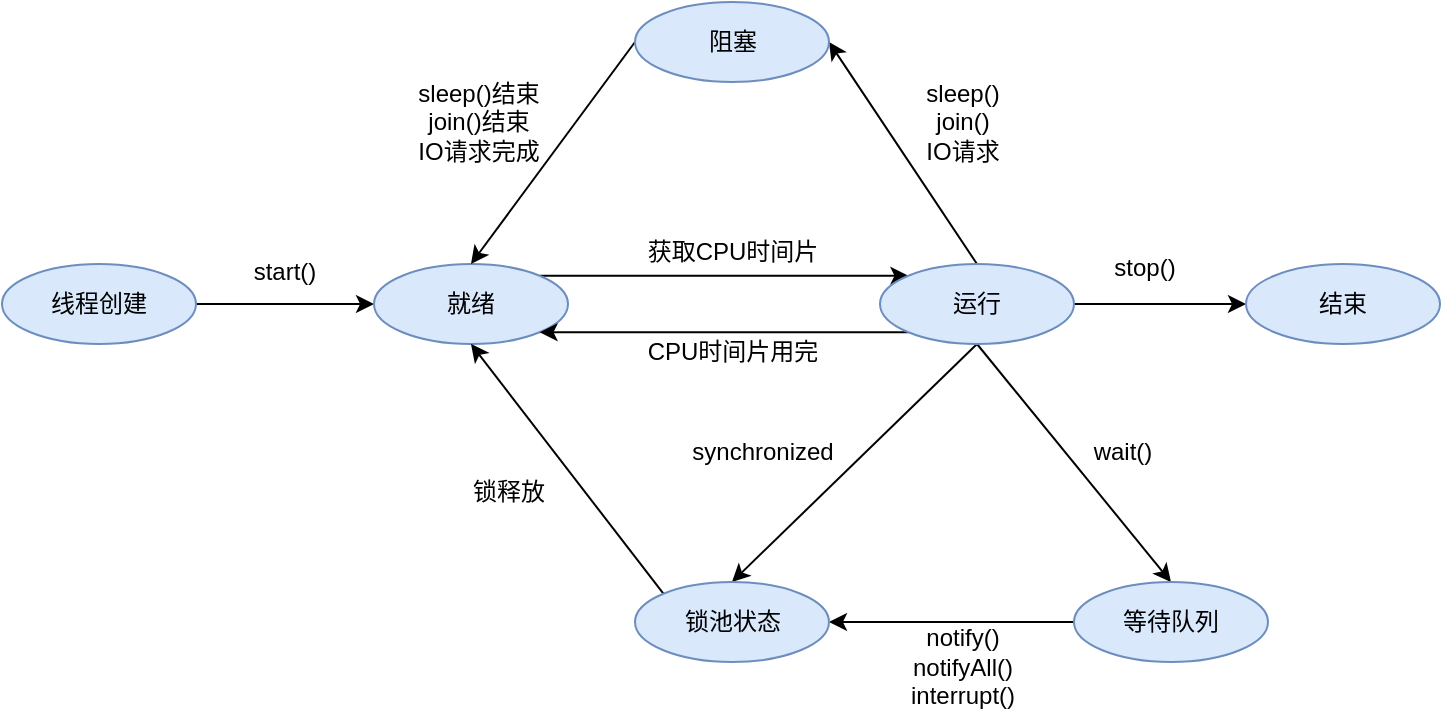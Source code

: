 <mxfile version="24.7.4">
  <diagram name="Page-1" id="b-CTBs2derHW3EXyugA0">
    <mxGraphModel dx="1077" dy="659" grid="1" gridSize="10" guides="1" tooltips="1" connect="1" arrows="1" fold="1" page="1" pageScale="1" pageWidth="850" pageHeight="1100" math="0" shadow="0">
      <root>
        <mxCell id="0" />
        <mxCell id="1" parent="0" />
        <mxCell id="y0FiDp1HF2YECac0qwNA-7" style="edgeStyle=orthogonalEdgeStyle;rounded=0;orthogonalLoop=1;jettySize=auto;html=1;exitX=1;exitY=0.5;exitDx=0;exitDy=0;entryX=0;entryY=0.5;entryDx=0;entryDy=0;" edge="1" parent="1" source="y0FiDp1HF2YECac0qwNA-1" target="y0FiDp1HF2YECac0qwNA-2">
          <mxGeometry relative="1" as="geometry" />
        </mxCell>
        <mxCell id="y0FiDp1HF2YECac0qwNA-1" value="线程创建" style="ellipse;whiteSpace=wrap;html=1;fillColor=#dae8fc;strokeColor=#6c8ebf;" vertex="1" parent="1">
          <mxGeometry x="60" y="341" width="97" height="40" as="geometry" />
        </mxCell>
        <mxCell id="y0FiDp1HF2YECac0qwNA-10" style="edgeStyle=orthogonalEdgeStyle;rounded=0;orthogonalLoop=1;jettySize=auto;html=1;exitX=1;exitY=0;exitDx=0;exitDy=0;entryX=0;entryY=0;entryDx=0;entryDy=0;" edge="1" parent="1" source="y0FiDp1HF2YECac0qwNA-2" target="y0FiDp1HF2YECac0qwNA-3">
          <mxGeometry relative="1" as="geometry" />
        </mxCell>
        <mxCell id="y0FiDp1HF2YECac0qwNA-2" value="就绪" style="ellipse;whiteSpace=wrap;html=1;fillColor=#dae8fc;strokeColor=#6c8ebf;" vertex="1" parent="1">
          <mxGeometry x="246" y="341" width="97" height="40" as="geometry" />
        </mxCell>
        <mxCell id="y0FiDp1HF2YECac0qwNA-12" style="edgeStyle=orthogonalEdgeStyle;rounded=0;orthogonalLoop=1;jettySize=auto;html=1;exitX=0;exitY=1;exitDx=0;exitDy=0;entryX=1;entryY=1;entryDx=0;entryDy=0;" edge="1" parent="1" source="y0FiDp1HF2YECac0qwNA-3" target="y0FiDp1HF2YECac0qwNA-2">
          <mxGeometry relative="1" as="geometry" />
        </mxCell>
        <mxCell id="y0FiDp1HF2YECac0qwNA-14" style="rounded=0;orthogonalLoop=1;jettySize=auto;html=1;exitX=0.5;exitY=0;exitDx=0;exitDy=0;entryX=1;entryY=0.5;entryDx=0;entryDy=0;" edge="1" parent="1" source="y0FiDp1HF2YECac0qwNA-3" target="y0FiDp1HF2YECac0qwNA-4">
          <mxGeometry relative="1" as="geometry" />
        </mxCell>
        <mxCell id="y0FiDp1HF2YECac0qwNA-20" style="rounded=0;orthogonalLoop=1;jettySize=auto;html=1;exitX=0.5;exitY=1;exitDx=0;exitDy=0;entryX=0.5;entryY=0;entryDx=0;entryDy=0;" edge="1" parent="1" source="y0FiDp1HF2YECac0qwNA-3" target="y0FiDp1HF2YECac0qwNA-18">
          <mxGeometry relative="1" as="geometry" />
        </mxCell>
        <mxCell id="y0FiDp1HF2YECac0qwNA-22" style="rounded=0;orthogonalLoop=1;jettySize=auto;html=1;exitX=0.5;exitY=1;exitDx=0;exitDy=0;entryX=0.5;entryY=0;entryDx=0;entryDy=0;" edge="1" parent="1" source="y0FiDp1HF2YECac0qwNA-3" target="y0FiDp1HF2YECac0qwNA-19">
          <mxGeometry relative="1" as="geometry" />
        </mxCell>
        <mxCell id="y0FiDp1HF2YECac0qwNA-30" style="edgeStyle=orthogonalEdgeStyle;rounded=0;orthogonalLoop=1;jettySize=auto;html=1;exitX=1;exitY=0.5;exitDx=0;exitDy=0;entryX=0;entryY=0.5;entryDx=0;entryDy=0;" edge="1" parent="1" source="y0FiDp1HF2YECac0qwNA-3" target="y0FiDp1HF2YECac0qwNA-5">
          <mxGeometry relative="1" as="geometry" />
        </mxCell>
        <mxCell id="y0FiDp1HF2YECac0qwNA-3" value="运行" style="ellipse;whiteSpace=wrap;html=1;fillColor=#dae8fc;strokeColor=#6c8ebf;" vertex="1" parent="1">
          <mxGeometry x="499" y="341" width="97" height="40" as="geometry" />
        </mxCell>
        <mxCell id="y0FiDp1HF2YECac0qwNA-16" style="rounded=0;orthogonalLoop=1;jettySize=auto;html=1;exitX=0;exitY=0.5;exitDx=0;exitDy=0;entryX=0.5;entryY=0;entryDx=0;entryDy=0;" edge="1" parent="1" source="y0FiDp1HF2YECac0qwNA-4" target="y0FiDp1HF2YECac0qwNA-2">
          <mxGeometry relative="1" as="geometry" />
        </mxCell>
        <mxCell id="y0FiDp1HF2YECac0qwNA-4" value="阻塞" style="ellipse;whiteSpace=wrap;html=1;fillColor=#dae8fc;strokeColor=#6c8ebf;" vertex="1" parent="1">
          <mxGeometry x="376.5" y="210" width="97" height="40" as="geometry" />
        </mxCell>
        <mxCell id="y0FiDp1HF2YECac0qwNA-5" value="结束" style="ellipse;whiteSpace=wrap;html=1;fillColor=#dae8fc;strokeColor=#6c8ebf;" vertex="1" parent="1">
          <mxGeometry x="682" y="341" width="97" height="40" as="geometry" />
        </mxCell>
        <mxCell id="y0FiDp1HF2YECac0qwNA-8" value="start()" style="text;html=1;align=center;verticalAlign=middle;resizable=0;points=[];autosize=1;strokeColor=none;fillColor=none;" vertex="1" parent="1">
          <mxGeometry x="171" y="330" width="60" height="30" as="geometry" />
        </mxCell>
        <mxCell id="y0FiDp1HF2YECac0qwNA-11" value="&lt;div&gt;获取CPU时间片&lt;/div&gt;" style="text;html=1;align=center;verticalAlign=middle;resizable=0;points=[];autosize=1;strokeColor=none;fillColor=none;" vertex="1" parent="1">
          <mxGeometry x="370" y="320" width="110" height="30" as="geometry" />
        </mxCell>
        <mxCell id="y0FiDp1HF2YECac0qwNA-13" value="CPU时间片用完" style="text;html=1;align=center;verticalAlign=middle;resizable=0;points=[];autosize=1;strokeColor=none;fillColor=none;" vertex="1" parent="1">
          <mxGeometry x="370" y="370" width="110" height="30" as="geometry" />
        </mxCell>
        <mxCell id="y0FiDp1HF2YECac0qwNA-15" value="&lt;div&gt;sleep()&lt;/div&gt;&lt;div&gt;join()&lt;/div&gt;IO请求" style="text;html=1;align=center;verticalAlign=middle;resizable=0;points=[];autosize=1;strokeColor=none;fillColor=none;" vertex="1" parent="1">
          <mxGeometry x="510" y="240" width="60" height="60" as="geometry" />
        </mxCell>
        <mxCell id="y0FiDp1HF2YECac0qwNA-17" value="&lt;div&gt;sleep()结束&lt;/div&gt;&lt;div&gt;join()结束&lt;/div&gt;IO请求完成" style="text;html=1;align=center;verticalAlign=middle;resizable=0;points=[];autosize=1;strokeColor=none;fillColor=none;" vertex="1" parent="1">
          <mxGeometry x="253" y="240" width="90" height="60" as="geometry" />
        </mxCell>
        <mxCell id="y0FiDp1HF2YECac0qwNA-24" style="edgeStyle=orthogonalEdgeStyle;rounded=0;orthogonalLoop=1;jettySize=auto;html=1;exitX=0;exitY=0.5;exitDx=0;exitDy=0;entryX=1;entryY=0.5;entryDx=0;entryDy=0;" edge="1" parent="1" source="y0FiDp1HF2YECac0qwNA-18" target="y0FiDp1HF2YECac0qwNA-19">
          <mxGeometry relative="1" as="geometry" />
        </mxCell>
        <mxCell id="y0FiDp1HF2YECac0qwNA-18" value="等待队列" style="ellipse;whiteSpace=wrap;html=1;fillColor=#dae8fc;strokeColor=#6c8ebf;" vertex="1" parent="1">
          <mxGeometry x="596" y="500" width="97" height="40" as="geometry" />
        </mxCell>
        <mxCell id="y0FiDp1HF2YECac0qwNA-28" style="rounded=0;orthogonalLoop=1;jettySize=auto;html=1;exitX=0;exitY=0;exitDx=0;exitDy=0;entryX=0.5;entryY=1;entryDx=0;entryDy=0;" edge="1" parent="1" source="y0FiDp1HF2YECac0qwNA-19" target="y0FiDp1HF2YECac0qwNA-2">
          <mxGeometry relative="1" as="geometry" />
        </mxCell>
        <mxCell id="y0FiDp1HF2YECac0qwNA-19" value="锁池状态" style="ellipse;whiteSpace=wrap;html=1;fillColor=#dae8fc;strokeColor=#6c8ebf;" vertex="1" parent="1">
          <mxGeometry x="376.5" y="500" width="97" height="40" as="geometry" />
        </mxCell>
        <mxCell id="y0FiDp1HF2YECac0qwNA-21" value="wait()" style="text;html=1;align=center;verticalAlign=middle;resizable=0;points=[];autosize=1;strokeColor=none;fillColor=none;" vertex="1" parent="1">
          <mxGeometry x="590" y="420" width="60" height="30" as="geometry" />
        </mxCell>
        <mxCell id="y0FiDp1HF2YECac0qwNA-23" value="synchronized" style="text;html=1;align=center;verticalAlign=middle;resizable=0;points=[];autosize=1;strokeColor=none;fillColor=none;" vertex="1" parent="1">
          <mxGeometry x="390" y="420" width="100" height="30" as="geometry" />
        </mxCell>
        <mxCell id="y0FiDp1HF2YECac0qwNA-26" value="&lt;div&gt;&lt;br&gt;&lt;/div&gt;&lt;div&gt;notify()&lt;/div&gt;&lt;div&gt;notifyAll()&lt;/div&gt;interrupt()" style="text;html=1;align=center;verticalAlign=middle;resizable=0;points=[];autosize=1;strokeColor=none;fillColor=none;" vertex="1" parent="1">
          <mxGeometry x="500" y="500" width="80" height="70" as="geometry" />
        </mxCell>
        <mxCell id="y0FiDp1HF2YECac0qwNA-29" value="锁释放" style="text;html=1;align=center;verticalAlign=middle;resizable=0;points=[];autosize=1;strokeColor=none;fillColor=none;" vertex="1" parent="1">
          <mxGeometry x="283" y="440" width="60" height="30" as="geometry" />
        </mxCell>
        <mxCell id="y0FiDp1HF2YECac0qwNA-31" value="stop()" style="text;html=1;align=center;verticalAlign=middle;resizable=0;points=[];autosize=1;strokeColor=none;fillColor=none;" vertex="1" parent="1">
          <mxGeometry x="601" y="328" width="60" height="30" as="geometry" />
        </mxCell>
      </root>
    </mxGraphModel>
  </diagram>
</mxfile>
